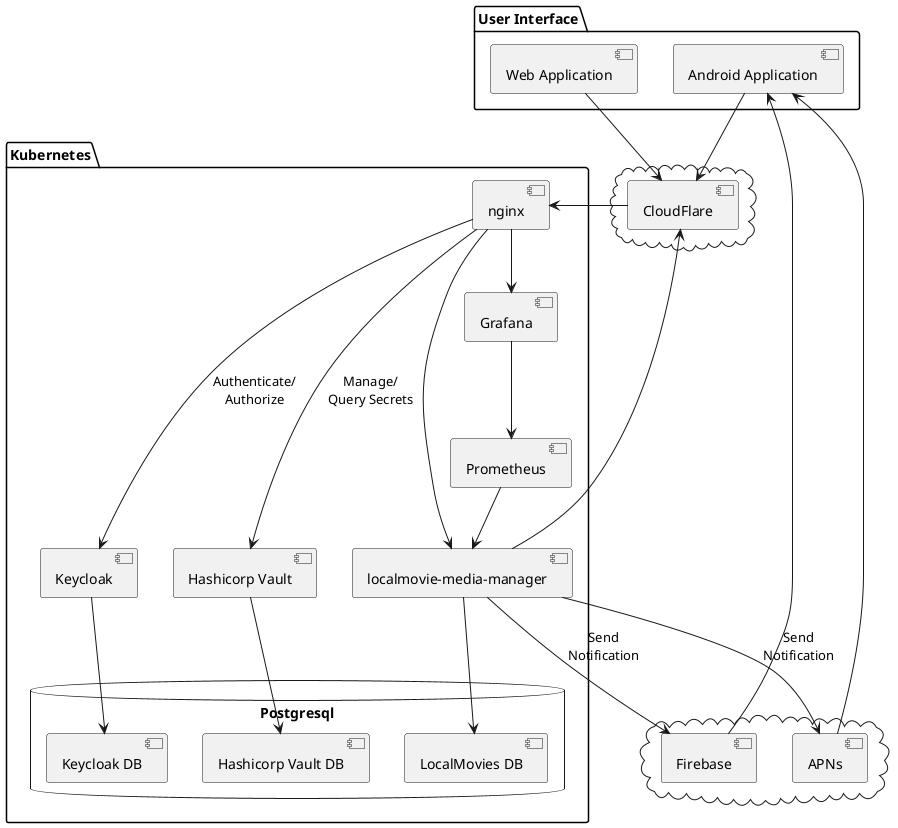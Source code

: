@startuml

package "User Interface" {
  [Web Application]
  [Android Application]
}

package "Kubernetes" {
  [nginx]
  [Keycloak]
  [Hashicorp Vault]
  [localmovie-media-manager]
  [Prometheus]
  [Grafana]
  database "Postgresql" {
    [LocalMovies DB]
    [Keycloak DB]
    [Hashicorp Vault DB]
  }
}

cloud {
  [CloudFlare]
}

cloud {
  [Firebase]
  [APNs]
}

[Web Application] --> [CloudFlare]
[Web Application] -[hidden]down-> [nginx]
[Android Application] --> [CloudFlare]
[Android Application] -[hidden]down-> [nginx]


[CloudFlare] -down-> [nginx]

[nginx] --> [Keycloak] : Authenticate/\nAuthorize
[nginx] --> [localmovie-media-manager]
[nginx] --> [Hashicorp Vault] : Manage/\nQuery Secrets
[nginx] --> [Grafana]

[localmovie-media-manager] --> [Firebase] : Send\nNotification
[localmovie-media-manager] --> [APNs] : Send\nNotification
[Firebase] --> [Android Application]
[APNs] --> [Android Application]

[localmovie-media-manager] -up-> [CloudFlare]

[localmovie-media-manager] --> [LocalMovies DB]
[Keycloak] --> [Keycloak DB]
[Hashicorp Vault] --> [Hashicorp Vault DB]

[Prometheus] --> [localmovie-media-manager]
[Grafana] --> [Prometheus]

@enduml